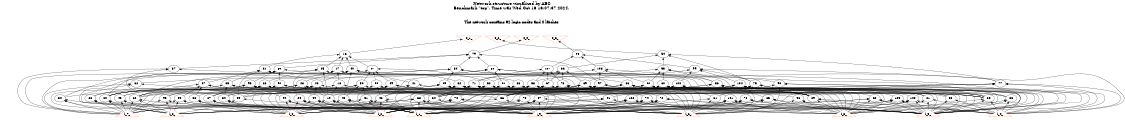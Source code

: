 # Network structure generated by ABC

digraph network {
size = "7.5,10";
center = true;
edge [dir = back];

{
  node [shape = plaintext];
  edge [style = invis];
  LevelTitle1 [label=""];
  LevelTitle2 [label=""];
  Level5 [label = ""];
  Level4 [label = ""];
  Level3 [label = ""];
  Level2 [label = ""];
  Level1 [label = ""];
  Level0 [label = ""];
  LevelTitle1 ->  LevelTitle2 ->  Level5 ->  Level4 ->  Level3 ->  Level2 ->  Level1 ->  Level0;
}

{
  rank = same;
  LevelTitle1;
  title1 [shape=plaintext,
          fontsize=20,
          fontname = "Times-Roman",
          label="Network structure visualized by ABC\nBenchmark \"top\". Time was Wed Oct 16 16:07:37 2024. "
         ];
}

{
  rank = same;
  LevelTitle2;
  title2 [shape=plaintext,
          fontsize=18,
          fontname = "Times-Roman",
          label="The network contains 92 logic nodes and 0 latches.\n"
         ];
}

{
  rank = same;
  Level5;
  Node11 [label = "o_1_", shape = invtriangle, color = coral, fillcolor = coral];
  Node12 [label = "o_2_", shape = invtriangle, color = coral, fillcolor = coral];
  Node13 [label = "o_0_", shape = invtriangle, color = coral, fillcolor = coral];
  Node14 [label = "o_3_", shape = invtriangle, color = coral, fillcolor = coral];
}

{
  rank = same;
  Level4;
  Node16 [label = "16\n", shape = ellipse];
  Node54 [label = "54\n", shape = ellipse];
  Node79 [label = "79\n", shape = ellipse];
  Node98 [label = "98\n", shape = ellipse];
}

{
  rank = same;
  Level3;
  Node17 [label = "17\n", shape = ellipse];
  Node25 [label = "25\n", shape = ellipse];
  Node31 [label = "31\n", shape = ellipse];
  Node40 [label = "40\n", shape = ellipse];
  Node47 [label = "47\n", shape = ellipse];
  Node55 [label = "55\n", shape = ellipse];
  Node66 [label = "66\n", shape = ellipse];
  Node80 [label = "80\n", shape = ellipse];
  Node84 [label = "84\n", shape = ellipse];
  Node87 [label = "87\n", shape = ellipse];
  Node89 [label = "89\n", shape = ellipse];
  Node99 [label = "99\n", shape = ellipse];
  Node106 [label = "106\n", shape = ellipse];
  Node107 [label = "107\n", shape = ellipse];
}

{
  rank = same;
  Level2;
  Node18 [label = "18\n", shape = ellipse];
  Node26 [label = "26\n", shape = ellipse];
  Node32 [label = "32\n", shape = ellipse];
  Node35 [label = "35\n", shape = ellipse];
  Node37 [label = "37\n", shape = ellipse];
  Node41 [label = "41\n", shape = ellipse];
  Node43 [label = "43\n", shape = ellipse];
  Node48 [label = "48\n", shape = ellipse];
  Node49 [label = "49\n", shape = ellipse];
  Node50 [label = "50\n", shape = ellipse];
  Node52 [label = "52\n", shape = ellipse];
  Node53 [label = "53\n", shape = ellipse];
  Node56 [label = "56\n", shape = ellipse];
  Node58 [label = "58\n", shape = ellipse];
  Node60 [label = "60\n", shape = ellipse];
  Node62 [label = "62\n", shape = ellipse];
  Node67 [label = "67\n", shape = ellipse];
  Node69 [label = "69\n", shape = ellipse];
  Node71 [label = "71\n", shape = ellipse];
  Node73 [label = "73\n", shape = ellipse];
  Node75 [label = "75\n", shape = ellipse];
  Node77 [label = "77\n", shape = ellipse];
  Node81 [label = "81\n", shape = ellipse];
  Node82 [label = "82\n", shape = ellipse];
  Node85 [label = "85\n", shape = ellipse];
  Node86 [label = "86\n", shape = ellipse];
  Node88 [label = "88\n", shape = ellipse];
  Node90 [label = "90\n", shape = ellipse];
  Node92 [label = "92\n", shape = ellipse];
  Node93 [label = "93\n", shape = ellipse];
  Node97 [label = "97\n", shape = ellipse];
  Node100 [label = "100\n", shape = ellipse];
  Node104 [label = "104\n", shape = ellipse];
}

{
  rank = same;
  Level1;
  Node19 [label = "19\n", shape = ellipse];
  Node20 [label = "20\n", shape = ellipse];
  Node21 [label = "21\n", shape = ellipse];
  Node22 [label = "22\n", shape = ellipse];
  Node23 [label = "23\n", shape = ellipse];
  Node24 [label = "24\n", shape = ellipse];
  Node27 [label = "27\n", shape = ellipse];
  Node28 [label = "28\n", shape = ellipse];
  Node29 [label = "29\n", shape = ellipse];
  Node30 [label = "30\n", shape = ellipse];
  Node33 [label = "33\n", shape = ellipse];
  Node34 [label = "34\n", shape = ellipse];
  Node36 [label = "36\n", shape = ellipse];
  Node38 [label = "38\n", shape = ellipse];
  Node39 [label = "39\n", shape = ellipse];
  Node42 [label = "42\n", shape = ellipse];
  Node44 [label = "44\n", shape = ellipse];
  Node45 [label = "45\n", shape = ellipse];
  Node46 [label = "46\n", shape = ellipse];
  Node51 [label = "51\n", shape = ellipse];
  Node57 [label = "57\n", shape = ellipse];
  Node59 [label = "59\n", shape = ellipse];
  Node61 [label = "61\n", shape = ellipse];
  Node63 [label = "63\n", shape = ellipse];
  Node64 [label = "64\n", shape = ellipse];
  Node65 [label = "65\n", shape = ellipse];
  Node68 [label = "68\n", shape = ellipse];
  Node70 [label = "70\n", shape = ellipse];
  Node72 [label = "72\n", shape = ellipse];
  Node74 [label = "74\n", shape = ellipse];
  Node76 [label = "76\n", shape = ellipse];
  Node78 [label = "78\n", shape = ellipse];
  Node83 [label = "83\n", shape = ellipse];
  Node91 [label = "91\n", shape = ellipse];
  Node94 [label = "94\n", shape = ellipse];
  Node95 [label = "95\n", shape = ellipse];
  Node96 [label = "96\n", shape = ellipse];
  Node101 [label = "101\n", shape = ellipse];
  Node102 [label = "102\n", shape = ellipse];
  Node103 [label = "103\n", shape = ellipse];
  Node105 [label = "105\n", shape = ellipse];
}

{
  rank = same;
  Level0;
  Node1 [label = "i_9_", shape = triangle, color = coral, fillcolor = coral];
  Node2 [label = "i_7_", shape = triangle, color = coral, fillcolor = coral];
  Node3 [label = "i_8_", shape = triangle, color = coral, fillcolor = coral];
  Node4 [label = "i_5_", shape = triangle, color = coral, fillcolor = coral];
  Node5 [label = "i_6_", shape = triangle, color = coral, fillcolor = coral];
  Node6 [label = "i_3_", shape = triangle, color = coral, fillcolor = coral];
  Node7 [label = "i_4_", shape = triangle, color = coral, fillcolor = coral];
  Node8 [label = "i_1_", shape = triangle, color = coral, fillcolor = coral];
  Node9 [label = "i_2_", shape = triangle, color = coral, fillcolor = coral];
  Node10 [label = "i_0_", shape = triangle, color = coral, fillcolor = coral];
}

title1 -> title2 [style = invis];
title2 -> Node11 [style = invis];
title2 -> Node12 [style = invis];
title2 -> Node13 [style = invis];
title2 -> Node14 [style = invis];
Node11 -> Node12 [style = invis];
Node12 -> Node13 [style = invis];
Node13 -> Node14 [style = invis];
Node11 -> Node16 [style = solid];
Node12 -> Node54 [style = solid];
Node13 -> Node79 [style = solid];
Node14 -> Node98 [style = solid];
Node16 -> Node17 [style = solid];
Node16 -> Node25 [style = solid];
Node16 -> Node31 [style = solid];
Node16 -> Node40 [style = solid];
Node16 -> Node47 [style = solid];
Node17 -> Node18 [style = solid];
Node17 -> Node22 [style = solid];
Node17 -> Node23 [style = solid];
Node17 -> Node24 [style = solid];
Node18 -> Node19 [style = solid];
Node18 -> Node20 [style = solid];
Node18 -> Node21 [style = solid];
Node19 -> Node1 [style = solid];
Node19 -> Node8 [style = solid];
Node19 -> Node9 [style = solid];
Node19 -> Node10 [style = solid];
Node20 -> Node2 [style = solid];
Node20 -> Node3 [style = solid];
Node20 -> Node5 [style = solid];
Node21 -> Node4 [style = solid];
Node21 -> Node6 [style = solid];
Node21 -> Node7 [style = solid];
Node22 -> Node2 [style = solid];
Node22 -> Node3 [style = solid];
Node22 -> Node5 [style = solid];
Node23 -> Node4 [style = solid];
Node23 -> Node6 [style = solid];
Node23 -> Node7 [style = solid];
Node24 -> Node1 [style = solid];
Node24 -> Node8 [style = solid];
Node24 -> Node9 [style = solid];
Node24 -> Node10 [style = solid];
Node25 -> Node26 [style = solid];
Node25 -> Node19 [style = solid];
Node25 -> Node29 [style = solid];
Node25 -> Node30 [style = solid];
Node26 -> Node21 [style = solid];
Node26 -> Node27 [style = solid];
Node26 -> Node28 [style = solid];
Node26 -> Node1 [style = solid];
Node27 -> Node8 [style = solid];
Node27 -> Node9 [style = solid];
Node27 -> Node10 [style = solid];
Node28 -> Node2 [style = solid];
Node28 -> Node3 [style = solid];
Node28 -> Node5 [style = solid];
Node29 -> Node4 [style = solid];
Node29 -> Node6 [style = solid];
Node29 -> Node7 [style = solid];
Node30 -> Node2 [style = solid];
Node30 -> Node3 [style = solid];
Node30 -> Node5 [style = solid];
Node31 -> Node32 [style = solid];
Node31 -> Node35 [style = solid];
Node31 -> Node37 [style = solid];
Node31 -> Node23 [style = solid];
Node32 -> Node22 [style = solid];
Node32 -> Node33 [style = solid];
Node32 -> Node34 [style = solid];
Node32 -> Node1 [style = solid];
Node32 -> Node6 [style = solid];
Node33 -> Node4 [style = solid];
Node33 -> Node7 [style = solid];
Node34 -> Node8 [style = solid];
Node34 -> Node9 [style = solid];
Node34 -> Node10 [style = solid];
Node35 -> Node34 [style = solid];
Node35 -> Node36 [style = solid];
Node35 -> Node3 [style = solid];
Node35 -> Node5 [style = solid];
Node36 -> Node1 [style = solid];
Node36 -> Node2 [style = solid];
Node37 -> Node22 [style = solid];
Node37 -> Node23 [style = solid];
Node37 -> Node38 [style = solid];
Node37 -> Node39 [style = solid];
Node37 -> Node1 [style = solid];
Node38 -> Node8 [style = solid];
Node38 -> Node9 [style = solid];
Node38 -> Node10 [style = solid];
Node39 -> Node1 [style = solid];
Node39 -> Node2 [style = solid];
Node39 -> Node3 [style = solid];
Node39 -> Node5 [style = solid];
Node40 -> Node41 [style = solid];
Node40 -> Node43 [style = solid];
Node40 -> Node23 [style = solid];
Node40 -> Node20 [style = solid];
Node40 -> Node46 [style = solid];
Node41 -> Node22 [style = solid];
Node41 -> Node29 [style = solid];
Node41 -> Node42 [style = solid];
Node42 -> Node1 [style = solid];
Node42 -> Node8 [style = solid];
Node42 -> Node9 [style = solid];
Node42 -> Node10 [style = solid];
Node43 -> Node22 [style = solid];
Node43 -> Node23 [style = solid];
Node43 -> Node19 [style = solid];
Node43 -> Node44 [style = solid];
Node43 -> Node45 [style = solid];
Node44 -> Node1 [style = solid];
Node44 -> Node8 [style = solid];
Node44 -> Node9 [style = solid];
Node44 -> Node10 [style = solid];
Node45 -> Node2 [style = solid];
Node45 -> Node3 [style = solid];
Node45 -> Node5 [style = solid];
Node46 -> Node1 [style = solid];
Node46 -> Node8 [style = solid];
Node46 -> Node9 [style = solid];
Node46 -> Node10 [style = solid];
Node47 -> Node48 [style = solid];
Node47 -> Node49 [style = solid];
Node47 -> Node50 [style = solid];
Node47 -> Node52 [style = solid];
Node47 -> Node53 [style = solid];
Node48 -> Node19 [style = solid];
Node48 -> Node20 [style = solid];
Node48 -> Node28 [style = solid];
Node48 -> Node29 [style = solid];
Node48 -> Node44 [style = solid];
Node49 -> Node23 [style = solid];
Node49 -> Node19 [style = solid];
Node49 -> Node20 [style = solid];
Node49 -> Node29 [style = solid];
Node49 -> Node45 [style = solid];
Node50 -> Node20 [style = solid];
Node50 -> Node29 [style = solid];
Node50 -> Node30 [style = solid];
Node50 -> Node46 [style = solid];
Node50 -> Node51 [style = solid];
Node51 -> Node1 [style = solid];
Node51 -> Node8 [style = solid];
Node51 -> Node9 [style = solid];
Node51 -> Node10 [style = solid];
Node52 -> Node22 [style = solid];
Node52 -> Node33 [style = solid];
Node52 -> Node42 [style = solid];
Node52 -> Node6 [style = solid];
Node53 -> Node20 [style = solid];
Node53 -> Node29 [style = solid];
Node53 -> Node42 [style = solid];
Node54 -> Node55 [style = solid];
Node54 -> Node66 [style = solid];
Node54 -> Node75 [style = solid];
Node54 -> Node77 [style = solid];
Node55 -> Node56 [style = solid];
Node55 -> Node58 [style = solid];
Node55 -> Node60 [style = solid];
Node55 -> Node62 [style = solid];
Node55 -> Node65 [style = solid];
Node56 -> Node36 [style = solid];
Node56 -> Node57 [style = solid];
Node56 -> Node4 [style = solid];
Node56 -> Node5 [style = solid];
Node56 -> Node7 [style = solid];
Node57 -> Node1 [style = solid];
Node57 -> Node3 [style = solid];
Node57 -> Node4 [style = solid];
Node57 -> Node8 [style = solid];
Node57 -> Node9 [style = solid];
Node58 -> Node59 [style = solid];
Node58 -> Node4 [style = solid];
Node58 -> Node7 [style = solid];
Node58 -> Node8 [style = solid];
Node58 -> Node10 [style = solid];
Node59 -> Node1 [style = solid];
Node59 -> Node3 [style = solid];
Node60 -> Node36 [style = solid];
Node60 -> Node61 [style = solid];
Node60 -> Node6 [style = solid];
Node60 -> Node7 [style = solid];
Node60 -> Node10 [style = solid];
Node61 -> Node1 [style = solid];
Node61 -> Node5 [style = solid];
Node62 -> Node63 [style = solid];
Node62 -> Node64 [style = solid];
Node62 -> Node4 [style = solid];
Node62 -> Node5 [style = solid];
Node62 -> Node10 [style = solid];
Node63 -> Node1 [style = solid];
Node63 -> Node4 [style = solid];
Node63 -> Node6 [style = solid];
Node63 -> Node7 [style = solid];
Node63 -> Node8 [style = solid];
Node64 -> Node1 [style = solid];
Node64 -> Node3 [style = solid];
Node65 -> Node1 [style = solid];
Node65 -> Node4 [style = solid];
Node65 -> Node5 [style = solid];
Node65 -> Node6 [style = solid];
Node65 -> Node8 [style = solid];
Node66 -> Node67 [style = solid];
Node66 -> Node69 [style = solid];
Node66 -> Node71 [style = solid];
Node66 -> Node73 [style = solid];
Node67 -> Node33 [style = solid];
Node67 -> Node36 [style = solid];
Node67 -> Node68 [style = solid];
Node67 -> Node9 [style = solid];
Node68 -> Node1 [style = solid];
Node68 -> Node2 [style = solid];
Node68 -> Node3 [style = solid];
Node68 -> Node4 [style = solid];
Node68 -> Node8 [style = solid];
Node69 -> Node64 [style = solid];
Node69 -> Node70 [style = solid];
Node69 -> Node4 [style = solid];
Node69 -> Node6 [style = solid];
Node69 -> Node8 [style = solid];
Node70 -> Node1 [style = solid];
Node70 -> Node2 [style = solid];
Node70 -> Node4 [style = solid];
Node70 -> Node9 [style = solid];
Node70 -> Node10 [style = solid];
Node71 -> Node64 [style = solid];
Node71 -> Node72 [style = solid];
Node71 -> Node2 [style = solid];
Node71 -> Node4 [style = solid];
Node71 -> Node5 [style = solid];
Node72 -> Node1 [style = solid];
Node72 -> Node4 [style = solid];
Node72 -> Node6 [style = solid];
Node72 -> Node8 [style = solid];
Node72 -> Node9 [style = solid];
Node73 -> Node64 [style = solid];
Node73 -> Node74 [style = solid];
Node73 -> Node4 [style = solid];
Node73 -> Node5 [style = solid];
Node73 -> Node9 [style = solid];
Node74 -> Node1 [style = solid];
Node74 -> Node4 [style = solid];
Node74 -> Node6 [style = solid];
Node74 -> Node8 [style = solid];
Node74 -> Node10 [style = solid];
Node75 -> Node61 [style = solid];
Node75 -> Node76 [style = solid];
Node75 -> Node4 [style = solid];
Node75 -> Node7 [style = solid];
Node75 -> Node9 [style = solid];
Node76 -> Node1 [style = solid];
Node76 -> Node4 [style = solid];
Node76 -> Node7 [style = solid];
Node76 -> Node9 [style = solid];
Node76 -> Node10 [style = solid];
Node77 -> Node78 [style = solid];
Node77 -> Node64 [style = solid];
Node77 -> Node4 [style = solid];
Node77 -> Node5 [style = solid];
Node77 -> Node7 [style = solid];
Node78 -> Node1 [style = solid];
Node78 -> Node3 [style = solid];
Node78 -> Node8 [style = solid];
Node79 -> Node80 [style = solid];
Node79 -> Node84 [style = solid];
Node79 -> Node87 [style = solid];
Node79 -> Node89 [style = solid];
Node79 -> Node97 [style = solid];
Node80 -> Node81 [style = solid];
Node80 -> Node82 [style = solid];
Node80 -> Node83 [style = solid];
Node80 -> Node6 [style = solid];
Node80 -> Node9 [style = solid];
Node81 -> Node23 [style = solid];
Node81 -> Node34 [style = solid];
Node81 -> Node64 [style = solid];
Node81 -> Node5 [style = solid];
Node82 -> Node64 [style = solid];
Node82 -> Node2 [style = solid];
Node82 -> Node10 [style = solid];
Node83 -> Node4 [style = solid];
Node83 -> Node5 [style = solid];
Node83 -> Node7 [style = solid];
Node84 -> Node85 [style = solid];
Node84 -> Node86 [style = solid];
Node84 -> Node2 [style = solid];
Node84 -> Node7 [style = solid];
Node84 -> Node10 [style = solid];
Node85 -> Node21 [style = solid];
Node85 -> Node27 [style = solid];
Node85 -> Node1 [style = solid];
Node85 -> Node2 [style = solid];
Node85 -> Node5 [style = solid];
Node86 -> Node59 [style = solid];
Node86 -> Node4 [style = solid];
Node86 -> Node5 [style = solid];
Node86 -> Node6 [style = solid];
Node86 -> Node8 [style = solid];
Node87 -> Node88 [style = solid];
Node87 -> Node59 [style = solid];
Node87 -> Node2 [style = solid];
Node88 -> Node83 [style = solid];
Node88 -> Node6 [style = solid];
Node88 -> Node8 [style = solid];
Node88 -> Node10 [style = solid];
Node89 -> Node90 [style = solid];
Node89 -> Node92 [style = solid];
Node89 -> Node93 [style = solid];
Node89 -> Node59 [style = solid];
Node89 -> Node2 [style = solid];
Node90 -> Node91 [style = solid];
Node90 -> Node4 [style = solid];
Node90 -> Node5 [style = solid];
Node90 -> Node7 [style = solid];
Node91 -> Node6 [style = solid];
Node91 -> Node8 [style = solid];
Node91 -> Node9 [style = solid];
Node92 -> Node29 [style = solid];
Node92 -> Node38 [style = solid];
Node92 -> Node59 [style = solid];
Node92 -> Node5 [style = solid];
Node93 -> Node94 [style = solid];
Node93 -> Node27 [style = solid];
Node93 -> Node29 [style = solid];
Node93 -> Node95 [style = solid];
Node93 -> Node96 [style = solid];
Node94 -> Node8 [style = solid];
Node94 -> Node9 [style = solid];
Node94 -> Node10 [style = solid];
Node95 -> Node1 [style = solid];
Node95 -> Node2 [style = solid];
Node95 -> Node3 [style = solid];
Node96 -> Node4 [style = solid];
Node96 -> Node5 [style = solid];
Node96 -> Node6 [style = solid];
Node97 -> Node83 [style = solid];
Node97 -> Node95 [style = solid];
Node97 -> Node6 [style = solid];
Node97 -> Node8 [style = solid];
Node97 -> Node9 [style = solid];
Node98 -> Node99 [style = solid];
Node98 -> Node106 [style = solid];
Node98 -> Node107 [style = solid];
Node99 -> Node75 [style = solid];
Node99 -> Node77 [style = solid];
Node99 -> Node69 [style = solid];
Node99 -> Node100 [style = solid];
Node99 -> Node104 [style = solid];
Node100 -> Node23 [style = solid];
Node100 -> Node36 [style = solid];
Node100 -> Node101 [style = solid];
Node100 -> Node102 [style = solid];
Node100 -> Node103 [style = solid];
Node101 -> Node1 [style = solid];
Node101 -> Node4 [style = solid];
Node101 -> Node5 [style = solid];
Node101 -> Node6 [style = solid];
Node101 -> Node10 [style = solid];
Node102 -> Node1 [style = solid];
Node102 -> Node3 [style = solid];
Node102 -> Node4 [style = solid];
Node102 -> Node6 [style = solid];
Node102 -> Node9 [style = solid];
Node103 -> Node1 [style = solid];
Node103 -> Node4 [style = solid];
Node103 -> Node5 [style = solid];
Node103 -> Node6 [style = solid];
Node103 -> Node7 [style = solid];
Node104 -> Node36 [style = solid];
Node104 -> Node105 [style = solid];
Node104 -> Node4 [style = solid];
Node104 -> Node6 [style = solid];
Node104 -> Node8 [style = solid];
Node105 -> Node1 [style = solid];
Node105 -> Node4 [style = solid];
Node105 -> Node6 [style = solid];
Node105 -> Node7 [style = solid];
Node105 -> Node8 [style = solid];
Node106 -> Node52 [style = solid];
Node106 -> Node56 [style = solid];
Node106 -> Node62 [style = solid];
Node106 -> Node97 [style = solid];
Node107 -> Node58 [style = solid];
Node107 -> Node67 [style = solid];
Node107 -> Node71 [style = solid];
Node107 -> Node73 [style = solid];
}

